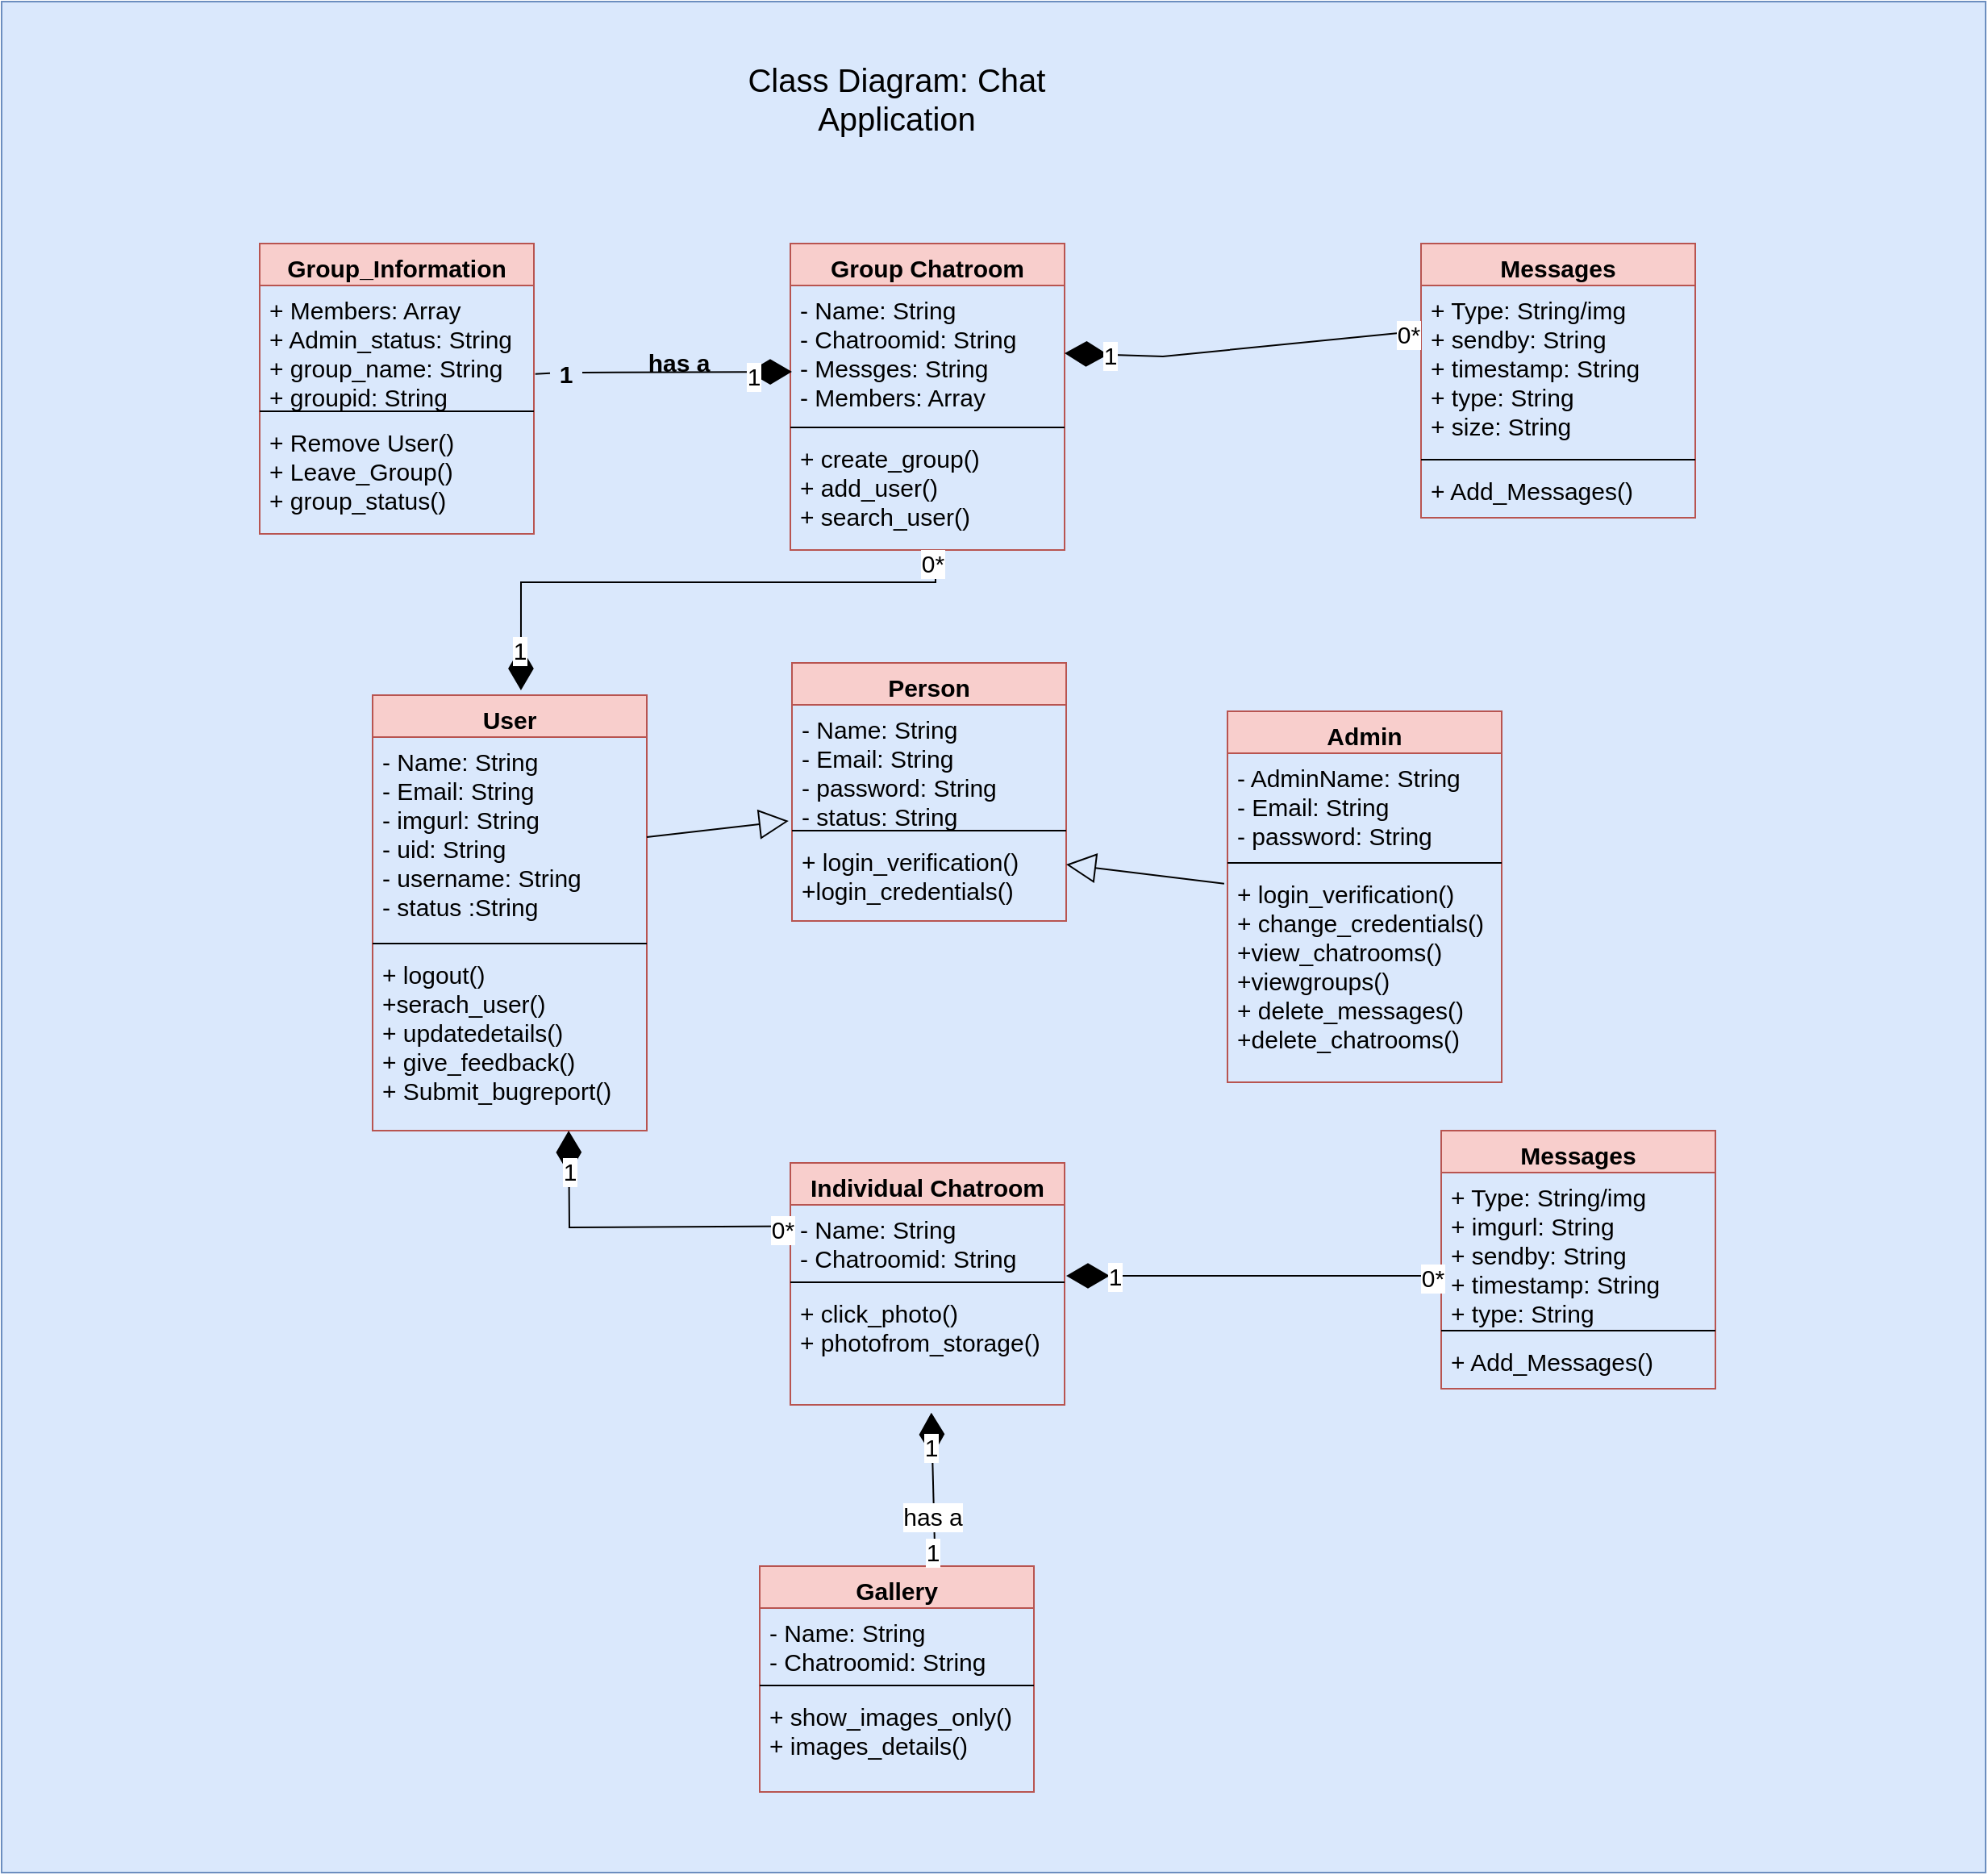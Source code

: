 <mxfile version="16.4.8" type="device"><diagram id="C5RBs43oDa-KdzZeNtuy" name="Page-1"><mxGraphModel dx="2424" dy="1998" grid="1" gridSize="10" guides="1" tooltips="1" connect="1" arrows="1" fold="1" page="1" pageScale="1" pageWidth="827" pageHeight="1169" math="0" shadow="0"><root><mxCell id="WIyWlLk6GJQsqaUBKTNV-0"/><mxCell id="WIyWlLk6GJQsqaUBKTNV-1" parent="WIyWlLk6GJQsqaUBKTNV-0"/><mxCell id="4iAH8ZpPlBH7Y-OjFs2E-94" value="" style="rounded=0;whiteSpace=wrap;html=1;fontSize=15;fillColor=#dae8fc;strokeColor=#6c8ebf;" vertex="1" parent="WIyWlLk6GJQsqaUBKTNV-1"><mxGeometry x="-160" y="-240" width="1230" height="1160" as="geometry"/></mxCell><mxCell id="4iAH8ZpPlBH7Y-OjFs2E-0" value="Person" style="swimlane;fontStyle=1;align=center;verticalAlign=top;childLayout=stackLayout;horizontal=1;startSize=26;horizontalStack=0;resizeParent=1;resizeParentMax=0;resizeLast=0;collapsible=1;marginBottom=0;fontSize=15;fillColor=#f8cecc;strokeColor=#b85450;" vertex="1" parent="WIyWlLk6GJQsqaUBKTNV-1"><mxGeometry x="330" y="170" width="170" height="160" as="geometry"/></mxCell><mxCell id="4iAH8ZpPlBH7Y-OjFs2E-1" value="- Name: String&#10;- Email: String&#10;- password: String&#10;- status: String" style="text;strokeColor=none;fillColor=none;align=left;verticalAlign=top;spacingLeft=4;spacingRight=4;overflow=hidden;rotatable=0;points=[[0,0.5],[1,0.5]];portConstraint=eastwest;fontSize=15;" vertex="1" parent="4iAH8ZpPlBH7Y-OjFs2E-0"><mxGeometry y="26" width="170" height="74" as="geometry"/></mxCell><mxCell id="4iAH8ZpPlBH7Y-OjFs2E-2" value="" style="line;strokeWidth=1;fillColor=none;align=left;verticalAlign=middle;spacingTop=-1;spacingLeft=3;spacingRight=3;rotatable=0;labelPosition=right;points=[];portConstraint=eastwest;fontSize=15;" vertex="1" parent="4iAH8ZpPlBH7Y-OjFs2E-0"><mxGeometry y="100" width="170" height="8" as="geometry"/></mxCell><mxCell id="4iAH8ZpPlBH7Y-OjFs2E-3" value="+ login_verification()&#10;+login_credentials()" style="text;strokeColor=none;fillColor=none;align=left;verticalAlign=top;spacingLeft=4;spacingRight=4;overflow=hidden;rotatable=0;points=[[0,0.5],[1,0.5]];portConstraint=eastwest;fontSize=15;" vertex="1" parent="4iAH8ZpPlBH7Y-OjFs2E-0"><mxGeometry y="108" width="170" height="52" as="geometry"/></mxCell><mxCell id="4iAH8ZpPlBH7Y-OjFs2E-4" value="User" style="swimlane;fontStyle=1;align=center;verticalAlign=top;childLayout=stackLayout;horizontal=1;startSize=26;horizontalStack=0;resizeParent=1;resizeParentMax=0;resizeLast=0;collapsible=1;marginBottom=0;fontSize=15;fillColor=#f8cecc;strokeColor=#b85450;" vertex="1" parent="WIyWlLk6GJQsqaUBKTNV-1"><mxGeometry x="70" y="190" width="170" height="270" as="geometry"/></mxCell><mxCell id="4iAH8ZpPlBH7Y-OjFs2E-5" value="- Name: String&#10;- Email: String&#10;- imgurl: String&#10;- uid: String&#10;- username: String&#10;- status :String" style="text;strokeColor=none;fillColor=none;align=left;verticalAlign=top;spacingLeft=4;spacingRight=4;overflow=hidden;rotatable=0;points=[[0,0.5],[1,0.5]];portConstraint=eastwest;fontSize=15;" vertex="1" parent="4iAH8ZpPlBH7Y-OjFs2E-4"><mxGeometry y="26" width="170" height="124" as="geometry"/></mxCell><mxCell id="4iAH8ZpPlBH7Y-OjFs2E-6" value="" style="line;strokeWidth=1;fillColor=none;align=left;verticalAlign=middle;spacingTop=-1;spacingLeft=3;spacingRight=3;rotatable=0;labelPosition=right;points=[];portConstraint=eastwest;fontSize=15;" vertex="1" parent="4iAH8ZpPlBH7Y-OjFs2E-4"><mxGeometry y="150" width="170" height="8" as="geometry"/></mxCell><mxCell id="4iAH8ZpPlBH7Y-OjFs2E-7" value="+ logout()&#10;+serach_user()&#10;+ updatedetails()&#10;+ give_feedback()&#10;+ Submit_bugreport()" style="text;strokeColor=none;fillColor=none;align=left;verticalAlign=top;spacingLeft=4;spacingRight=4;overflow=hidden;rotatable=0;points=[[0,0.5],[1,0.5]];portConstraint=eastwest;fontSize=15;" vertex="1" parent="4iAH8ZpPlBH7Y-OjFs2E-4"><mxGeometry y="158" width="170" height="112" as="geometry"/></mxCell><mxCell id="4iAH8ZpPlBH7Y-OjFs2E-8" value="Admin" style="swimlane;fontStyle=1;align=center;verticalAlign=top;childLayout=stackLayout;horizontal=1;startSize=26;horizontalStack=0;resizeParent=1;resizeParentMax=0;resizeLast=0;collapsible=1;marginBottom=0;fontSize=15;fillColor=#f8cecc;strokeColor=#b85450;" vertex="1" parent="WIyWlLk6GJQsqaUBKTNV-1"><mxGeometry x="600" y="200" width="170" height="230" as="geometry"/></mxCell><mxCell id="4iAH8ZpPlBH7Y-OjFs2E-9" value="- AdminName: String&#10;- Email: String&#10;- password: String" style="text;strokeColor=none;fillColor=none;align=left;verticalAlign=top;spacingLeft=4;spacingRight=4;overflow=hidden;rotatable=0;points=[[0,0.5],[1,0.5]];portConstraint=eastwest;fontSize=15;" vertex="1" parent="4iAH8ZpPlBH7Y-OjFs2E-8"><mxGeometry y="26" width="170" height="64" as="geometry"/></mxCell><mxCell id="4iAH8ZpPlBH7Y-OjFs2E-10" value="" style="line;strokeWidth=1;fillColor=none;align=left;verticalAlign=middle;spacingTop=-1;spacingLeft=3;spacingRight=3;rotatable=0;labelPosition=right;points=[];portConstraint=eastwest;fontSize=15;" vertex="1" parent="4iAH8ZpPlBH7Y-OjFs2E-8"><mxGeometry y="90" width="170" height="8" as="geometry"/></mxCell><mxCell id="4iAH8ZpPlBH7Y-OjFs2E-11" value="+ login_verification()&#10;+ change_credentials()&#10;+view_chatrooms()&#10;+viewgroups()&#10;+ delete_messages()&#10;+delete_chatrooms()" style="text;strokeColor=none;fillColor=none;align=left;verticalAlign=top;spacingLeft=4;spacingRight=4;overflow=hidden;rotatable=0;points=[[0,0.5],[1,0.5]];portConstraint=eastwest;fontSize=15;" vertex="1" parent="4iAH8ZpPlBH7Y-OjFs2E-8"><mxGeometry y="98" width="170" height="132" as="geometry"/></mxCell><mxCell id="4iAH8ZpPlBH7Y-OjFs2E-12" value="Individual Chatroom" style="swimlane;fontStyle=1;align=center;verticalAlign=top;childLayout=stackLayout;horizontal=1;startSize=26;horizontalStack=0;resizeParent=1;resizeParentMax=0;resizeLast=0;collapsible=1;marginBottom=0;fontSize=15;fillColor=#f8cecc;strokeColor=#b85450;" vertex="1" parent="WIyWlLk6GJQsqaUBKTNV-1"><mxGeometry x="329" y="480" width="170" height="150" as="geometry"/></mxCell><mxCell id="4iAH8ZpPlBH7Y-OjFs2E-13" value="- Name: String&#10;- Chatroomid: String" style="text;align=left;verticalAlign=top;spacingLeft=4;spacingRight=4;overflow=hidden;rotatable=0;points=[[0,0.5],[1,0.5]];portConstraint=eastwest;fontSize=15;" vertex="1" parent="4iAH8ZpPlBH7Y-OjFs2E-12"><mxGeometry y="26" width="170" height="44" as="geometry"/></mxCell><mxCell id="4iAH8ZpPlBH7Y-OjFs2E-14" value="" style="line;strokeWidth=1;fillColor=none;align=left;verticalAlign=middle;spacingTop=-1;spacingLeft=3;spacingRight=3;rotatable=0;labelPosition=right;points=[];portConstraint=eastwest;fontSize=15;" vertex="1" parent="4iAH8ZpPlBH7Y-OjFs2E-12"><mxGeometry y="70" width="170" height="8" as="geometry"/></mxCell><mxCell id="4iAH8ZpPlBH7Y-OjFs2E-15" value="+ click_photo()&#10;+ photofrom_storage()" style="text;align=left;verticalAlign=top;spacingLeft=4;spacingRight=4;overflow=hidden;rotatable=0;points=[[0,0.5],[1,0.5]];portConstraint=eastwest;fontSize=15;" vertex="1" parent="4iAH8ZpPlBH7Y-OjFs2E-12"><mxGeometry y="78" width="170" height="72" as="geometry"/></mxCell><mxCell id="4iAH8ZpPlBH7Y-OjFs2E-16" value="Group Chatroom" style="swimlane;fontStyle=1;align=center;verticalAlign=top;childLayout=stackLayout;horizontal=1;startSize=26;horizontalStack=0;resizeParent=1;resizeParentMax=0;resizeLast=0;collapsible=1;marginBottom=0;fontSize=15;fillColor=#f8cecc;strokeColor=#b85450;" vertex="1" parent="WIyWlLk6GJQsqaUBKTNV-1"><mxGeometry x="329" y="-90" width="170" height="190" as="geometry"/></mxCell><mxCell id="4iAH8ZpPlBH7Y-OjFs2E-17" value="- Name: String&#10;- Chatroomid: String&#10;- Messges: String&#10;- Members: Array&#10;" style="text;strokeColor=none;fillColor=none;align=left;verticalAlign=top;spacingLeft=4;spacingRight=4;overflow=hidden;rotatable=0;points=[[0,0.5],[1,0.5]];portConstraint=eastwest;fontSize=15;" vertex="1" parent="4iAH8ZpPlBH7Y-OjFs2E-16"><mxGeometry y="26" width="170" height="84" as="geometry"/></mxCell><mxCell id="4iAH8ZpPlBH7Y-OjFs2E-18" value="" style="line;strokeWidth=1;fillColor=none;align=left;verticalAlign=middle;spacingTop=-1;spacingLeft=3;spacingRight=3;rotatable=0;labelPosition=right;points=[];portConstraint=eastwest;fontSize=15;" vertex="1" parent="4iAH8ZpPlBH7Y-OjFs2E-16"><mxGeometry y="110" width="170" height="8" as="geometry"/></mxCell><mxCell id="4iAH8ZpPlBH7Y-OjFs2E-19" value="+ create_group()&#10;+ add_user()&#10;+ search_user()" style="text;strokeColor=none;fillColor=none;align=left;verticalAlign=top;spacingLeft=4;spacingRight=4;overflow=hidden;rotatable=0;points=[[0,0.5],[1,0.5]];portConstraint=eastwest;fontSize=15;" vertex="1" parent="4iAH8ZpPlBH7Y-OjFs2E-16"><mxGeometry y="118" width="170" height="72" as="geometry"/></mxCell><mxCell id="4iAH8ZpPlBH7Y-OjFs2E-20" value="Messages" style="swimlane;fontStyle=1;align=center;verticalAlign=top;childLayout=stackLayout;horizontal=1;startSize=26;horizontalStack=0;resizeParent=1;resizeParentMax=0;resizeLast=0;collapsible=1;marginBottom=0;fontSize=15;fillColor=#f8cecc;strokeColor=#b85450;" vertex="1" parent="WIyWlLk6GJQsqaUBKTNV-1"><mxGeometry x="732.5" y="460" width="170" height="160" as="geometry"/></mxCell><mxCell id="4iAH8ZpPlBH7Y-OjFs2E-21" value="+ Type: String/img&#10;+ imgurl: String&#10;+ sendby: String&#10;+ timestamp: String&#10;+ type: String&#10;+ size: String" style="text;align=left;verticalAlign=top;spacingLeft=4;spacingRight=4;overflow=hidden;rotatable=0;points=[[0,0.5],[1,0.5]];portConstraint=eastwest;fontSize=15;" vertex="1" parent="4iAH8ZpPlBH7Y-OjFs2E-20"><mxGeometry y="26" width="170" height="94" as="geometry"/></mxCell><mxCell id="4iAH8ZpPlBH7Y-OjFs2E-22" value="" style="line;strokeWidth=1;fillColor=none;align=left;verticalAlign=middle;spacingTop=-1;spacingLeft=3;spacingRight=3;rotatable=0;labelPosition=right;points=[];portConstraint=eastwest;fontSize=15;" vertex="1" parent="4iAH8ZpPlBH7Y-OjFs2E-20"><mxGeometry y="120" width="170" height="8" as="geometry"/></mxCell><mxCell id="4iAH8ZpPlBH7Y-OjFs2E-23" value="+ Add_Messages()" style="text;strokeColor=none;fillColor=none;align=left;verticalAlign=top;spacingLeft=4;spacingRight=4;overflow=hidden;rotatable=0;points=[[0,0.5],[1,0.5]];portConstraint=eastwest;fontSize=15;" vertex="1" parent="4iAH8ZpPlBH7Y-OjFs2E-20"><mxGeometry y="128" width="170" height="32" as="geometry"/></mxCell><mxCell id="4iAH8ZpPlBH7Y-OjFs2E-24" value="Messages" style="swimlane;fontStyle=1;align=center;verticalAlign=top;childLayout=stackLayout;horizontal=1;startSize=26;horizontalStack=0;resizeParent=1;resizeParentMax=0;resizeLast=0;collapsible=1;marginBottom=0;fontSize=15;fillColor=#f8cecc;strokeColor=#b85450;" vertex="1" parent="WIyWlLk6GJQsqaUBKTNV-1"><mxGeometry x="720" y="-90" width="170" height="170" as="geometry"/></mxCell><mxCell id="4iAH8ZpPlBH7Y-OjFs2E-25" value="+ Type: String/img&#10;+ sendby: String&#10;+ timestamp: String&#10;+ type: String&#10;+ size: String" style="text;strokeColor=none;fillColor=none;align=left;verticalAlign=top;spacingLeft=4;spacingRight=4;overflow=hidden;rotatable=0;points=[[0,0.5],[1,0.5]];portConstraint=eastwest;fontSize=15;" vertex="1" parent="4iAH8ZpPlBH7Y-OjFs2E-24"><mxGeometry y="26" width="170" height="104" as="geometry"/></mxCell><mxCell id="4iAH8ZpPlBH7Y-OjFs2E-26" value="" style="line;strokeWidth=1;fillColor=none;align=left;verticalAlign=middle;spacingTop=-1;spacingLeft=3;spacingRight=3;rotatable=0;labelPosition=right;points=[];portConstraint=eastwest;fontSize=15;" vertex="1" parent="4iAH8ZpPlBH7Y-OjFs2E-24"><mxGeometry y="130" width="170" height="8" as="geometry"/></mxCell><mxCell id="4iAH8ZpPlBH7Y-OjFs2E-27" value="+ Add_Messages()" style="text;strokeColor=none;fillColor=none;align=left;verticalAlign=top;spacingLeft=4;spacingRight=4;overflow=hidden;rotatable=0;points=[[0,0.5],[1,0.5]];portConstraint=eastwest;fontSize=15;" vertex="1" parent="4iAH8ZpPlBH7Y-OjFs2E-24"><mxGeometry y="138" width="170" height="32" as="geometry"/></mxCell><mxCell id="4iAH8ZpPlBH7Y-OjFs2E-28" value="Group_Information" style="swimlane;fontStyle=1;align=center;verticalAlign=top;childLayout=stackLayout;horizontal=1;startSize=26;horizontalStack=0;resizeParent=1;resizeParentMax=0;resizeLast=0;collapsible=1;marginBottom=0;fontSize=15;fillColor=#f8cecc;strokeColor=#b85450;" vertex="1" parent="WIyWlLk6GJQsqaUBKTNV-1"><mxGeometry y="-90" width="170" height="180" as="geometry"/></mxCell><mxCell id="4iAH8ZpPlBH7Y-OjFs2E-29" value="+ Members: Array&#10;+ Admin_status: String&#10;+ group_name: String&#10;+ groupid: String" style="text;strokeColor=none;fillColor=none;align=left;verticalAlign=top;spacingLeft=4;spacingRight=4;overflow=hidden;rotatable=0;points=[[0,0.5],[1,0.5]];portConstraint=eastwest;fontSize=15;" vertex="1" parent="4iAH8ZpPlBH7Y-OjFs2E-28"><mxGeometry y="26" width="170" height="74" as="geometry"/></mxCell><mxCell id="4iAH8ZpPlBH7Y-OjFs2E-30" value="" style="line;strokeWidth=1;fillColor=none;align=left;verticalAlign=middle;spacingTop=-1;spacingLeft=3;spacingRight=3;rotatable=0;labelPosition=right;points=[];portConstraint=eastwest;fontSize=15;" vertex="1" parent="4iAH8ZpPlBH7Y-OjFs2E-28"><mxGeometry y="100" width="170" height="8" as="geometry"/></mxCell><mxCell id="4iAH8ZpPlBH7Y-OjFs2E-31" value="+ Remove User()&#10;+ Leave_Group()&#10;+ group_status()" style="text;strokeColor=none;fillColor=none;align=left;verticalAlign=top;spacingLeft=4;spacingRight=4;overflow=hidden;rotatable=0;points=[[0,0.5],[1,0.5]];portConstraint=eastwest;fontSize=15;" vertex="1" parent="4iAH8ZpPlBH7Y-OjFs2E-28"><mxGeometry y="108" width="170" height="72" as="geometry"/></mxCell><mxCell id="4iAH8ZpPlBH7Y-OjFs2E-36" value="" style="endArrow=block;endSize=16;endFill=0;html=1;rounded=0;exitX=1;exitY=0.5;exitDx=0;exitDy=0;entryX=-0.012;entryY=0.973;entryDx=0;entryDy=0;entryPerimeter=0;fontSize=15;" edge="1" parent="WIyWlLk6GJQsqaUBKTNV-1" source="4iAH8ZpPlBH7Y-OjFs2E-5" target="4iAH8ZpPlBH7Y-OjFs2E-1"><mxGeometry width="160" relative="1" as="geometry"><mxPoint x="350" y="140" as="sourcePoint"/><mxPoint x="510" y="140" as="targetPoint"/></mxGeometry></mxCell><mxCell id="4iAH8ZpPlBH7Y-OjFs2E-37" value="" style="endArrow=block;endSize=16;endFill=0;html=1;rounded=0;exitX=-0.012;exitY=0.067;exitDx=0;exitDy=0;exitPerimeter=0;fontSize=15;" edge="1" parent="WIyWlLk6GJQsqaUBKTNV-1" source="4iAH8ZpPlBH7Y-OjFs2E-11"><mxGeometry width="160" relative="1" as="geometry"><mxPoint x="490" y="360" as="sourcePoint"/><mxPoint x="500" y="295" as="targetPoint"/></mxGeometry></mxCell><mxCell id="4iAH8ZpPlBH7Y-OjFs2E-43" value="" style="endArrow=diamondThin;endFill=1;endSize=24;html=1;rounded=0;startArrow=none;fontSize=15;" edge="1" parent="WIyWlLk6GJQsqaUBKTNV-1" source="4iAH8ZpPlBH7Y-OjFs2E-46"><mxGeometry width="160" relative="1" as="geometry"><mxPoint x="170" y="-10.5" as="sourcePoint"/><mxPoint x="330" y="-10.5" as="targetPoint"/></mxGeometry></mxCell><mxCell id="4iAH8ZpPlBH7Y-OjFs2E-44" value="1" style="edgeLabel;html=1;align=center;verticalAlign=middle;resizable=0;points=[];fontSize=15;" vertex="1" connectable="0" parent="4iAH8ZpPlBH7Y-OjFs2E-43"><mxGeometry x="0.62" y="-2" relative="1" as="geometry"><mxPoint as="offset"/></mxGeometry></mxCell><mxCell id="4iAH8ZpPlBH7Y-OjFs2E-46" value="1" style="text;align=center;fontStyle=1;verticalAlign=middle;spacingLeft=3;spacingRight=3;strokeColor=none;rotatable=0;points=[[0,0.5],[1,0.5]];portConstraint=eastwest;fontSize=15;" vertex="1" parent="WIyWlLk6GJQsqaUBKTNV-1"><mxGeometry x="180" y="-20" width="20" height="20" as="geometry"/></mxCell><mxCell id="4iAH8ZpPlBH7Y-OjFs2E-47" value="" style="endArrow=none;endFill=1;endSize=24;html=1;rounded=0;exitX=1.005;exitY=0.741;exitDx=0;exitDy=0;exitPerimeter=0;fontSize=15;" edge="1" parent="WIyWlLk6GJQsqaUBKTNV-1" source="4iAH8ZpPlBH7Y-OjFs2E-29" target="4iAH8ZpPlBH7Y-OjFs2E-46"><mxGeometry width="160" relative="1" as="geometry"><mxPoint x="190.85" y="-9.166" as="sourcePoint"/><mxPoint x="330" y="-10.5" as="targetPoint"/></mxGeometry></mxCell><mxCell id="4iAH8ZpPlBH7Y-OjFs2E-49" value="has a" style="text;align=center;fontStyle=1;verticalAlign=middle;spacingLeft=3;spacingRight=3;strokeColor=none;rotatable=0;points=[[0,0.5],[1,0.5]];portConstraint=eastwest;fontSize=15;" vertex="1" parent="WIyWlLk6GJQsqaUBKTNV-1"><mxGeometry x="220" y="-30" width="80" height="26" as="geometry"/></mxCell><mxCell id="4iAH8ZpPlBH7Y-OjFs2E-50" value="Gallery" style="swimlane;fontStyle=1;align=center;verticalAlign=top;childLayout=stackLayout;horizontal=1;startSize=26;horizontalStack=0;resizeParent=1;resizeParentMax=0;resizeLast=0;collapsible=1;marginBottom=0;fontSize=15;fillColor=#f8cecc;strokeColor=#b85450;" vertex="1" parent="WIyWlLk6GJQsqaUBKTNV-1"><mxGeometry x="310" y="730" width="170" height="140" as="geometry"/></mxCell><mxCell id="4iAH8ZpPlBH7Y-OjFs2E-51" value="- Name: String&#10;- Chatroomid: String" style="text;align=left;verticalAlign=top;spacingLeft=4;spacingRight=4;overflow=hidden;rotatable=0;points=[[0,0.5],[1,0.5]];portConstraint=eastwest;fontSize=15;" vertex="1" parent="4iAH8ZpPlBH7Y-OjFs2E-50"><mxGeometry y="26" width="170" height="44" as="geometry"/></mxCell><mxCell id="4iAH8ZpPlBH7Y-OjFs2E-52" value="" style="line;strokeWidth=1;fillColor=none;align=left;verticalAlign=middle;spacingTop=-1;spacingLeft=3;spacingRight=3;rotatable=0;labelPosition=right;points=[];portConstraint=eastwest;fontSize=15;" vertex="1" parent="4iAH8ZpPlBH7Y-OjFs2E-50"><mxGeometry y="70" width="170" height="8" as="geometry"/></mxCell><mxCell id="4iAH8ZpPlBH7Y-OjFs2E-53" value="+ show_images_only()&#10;+ images_details()" style="text;strokeColor=none;fillColor=none;align=left;verticalAlign=top;spacingLeft=4;spacingRight=4;overflow=hidden;rotatable=0;points=[[0,0.5],[1,0.5]];portConstraint=eastwest;fontSize=15;" vertex="1" parent="4iAH8ZpPlBH7Y-OjFs2E-50"><mxGeometry y="78" width="170" height="62" as="geometry"/></mxCell><mxCell id="4iAH8ZpPlBH7Y-OjFs2E-58" value="" style="endArrow=diamondThin;endFill=1;endSize=24;html=1;rounded=0;entryX=0.514;entryY=1.067;entryDx=0;entryDy=0;entryPerimeter=0;exitX=0.64;exitY=-0.007;exitDx=0;exitDy=0;exitPerimeter=0;fontSize=15;" edge="1" parent="WIyWlLk6GJQsqaUBKTNV-1" source="4iAH8ZpPlBH7Y-OjFs2E-50" target="4iAH8ZpPlBH7Y-OjFs2E-15"><mxGeometry width="160" relative="1" as="geometry"><mxPoint x="280" y="690" as="sourcePoint"/><mxPoint x="440" y="690" as="targetPoint"/></mxGeometry></mxCell><mxCell id="4iAH8ZpPlBH7Y-OjFs2E-59" value="1" style="edgeLabel;html=1;align=center;verticalAlign=middle;resizable=0;points=[];fontSize=15;" vertex="1" connectable="0" parent="4iAH8ZpPlBH7Y-OjFs2E-58"><mxGeometry x="0.547" y="1" relative="1" as="geometry"><mxPoint as="offset"/></mxGeometry></mxCell><mxCell id="4iAH8ZpPlBH7Y-OjFs2E-60" value="1" style="edgeLabel;html=1;align=center;verticalAlign=middle;resizable=0;points=[];fontSize=15;" vertex="1" connectable="0" parent="4iAH8ZpPlBH7Y-OjFs2E-58"><mxGeometry x="-0.821" y="2" relative="1" as="geometry"><mxPoint as="offset"/></mxGeometry></mxCell><mxCell id="4iAH8ZpPlBH7Y-OjFs2E-61" value="has a" style="edgeLabel;html=1;align=center;verticalAlign=middle;resizable=0;points=[];fontSize=15;" vertex="1" connectable="0" parent="4iAH8ZpPlBH7Y-OjFs2E-58"><mxGeometry x="-0.35" y="1" relative="1" as="geometry"><mxPoint as="offset"/></mxGeometry></mxCell><mxCell id="4iAH8ZpPlBH7Y-OjFs2E-62" value="" style="endArrow=diamondThin;endFill=1;endSize=24;html=1;rounded=0;entryX=0.715;entryY=1;entryDx=0;entryDy=0;entryPerimeter=0;exitX=-0.002;exitY=0.302;exitDx=0;exitDy=0;exitPerimeter=0;fontSize=15;" edge="1" parent="WIyWlLk6GJQsqaUBKTNV-1" source="4iAH8ZpPlBH7Y-OjFs2E-13" target="4iAH8ZpPlBH7Y-OjFs2E-7"><mxGeometry width="160" relative="1" as="geometry"><mxPoint x="250" y="530" as="sourcePoint"/><mxPoint x="560" y="500" as="targetPoint"/><Array as="points"><mxPoint x="192" y="520"/></Array></mxGeometry></mxCell><mxCell id="4iAH8ZpPlBH7Y-OjFs2E-66" value="1" style="edgeLabel;html=1;align=center;verticalAlign=middle;resizable=0;points=[];fontSize=15;" vertex="1" connectable="0" parent="4iAH8ZpPlBH7Y-OjFs2E-62"><mxGeometry x="0.744" relative="1" as="geometry"><mxPoint as="offset"/></mxGeometry></mxCell><mxCell id="4iAH8ZpPlBH7Y-OjFs2E-67" value="0*" style="edgeLabel;html=1;align=center;verticalAlign=middle;resizable=0;points=[];fontSize=15;" vertex="1" connectable="0" parent="4iAH8ZpPlBH7Y-OjFs2E-62"><mxGeometry x="-0.953" y="1" relative="1" as="geometry"><mxPoint as="offset"/></mxGeometry></mxCell><mxCell id="4iAH8ZpPlBH7Y-OjFs2E-63" value="" style="endArrow=diamondThin;endFill=1;endSize=24;html=1;rounded=0;entryX=0.541;entryY=-0.011;entryDx=0;entryDy=0;entryPerimeter=0;exitX=0.529;exitY=1.01;exitDx=0;exitDy=0;exitPerimeter=0;fontSize=15;" edge="1" parent="WIyWlLk6GJQsqaUBKTNV-1" source="4iAH8ZpPlBH7Y-OjFs2E-19" target="4iAH8ZpPlBH7Y-OjFs2E-4"><mxGeometry width="160" relative="1" as="geometry"><mxPoint x="400" y="160" as="sourcePoint"/><mxPoint x="560" y="160" as="targetPoint"/><Array as="points"><mxPoint x="419" y="120"/><mxPoint x="162" y="120"/></Array></mxGeometry></mxCell><mxCell id="4iAH8ZpPlBH7Y-OjFs2E-64" value="1" style="edgeLabel;html=1;align=center;verticalAlign=middle;resizable=0;points=[];fontSize=15;" vertex="1" connectable="0" parent="4iAH8ZpPlBH7Y-OjFs2E-63"><mxGeometry x="0.852" y="-1" relative="1" as="geometry"><mxPoint as="offset"/></mxGeometry></mxCell><mxCell id="4iAH8ZpPlBH7Y-OjFs2E-65" value="0*" style="edgeLabel;html=1;align=center;verticalAlign=middle;resizable=0;points=[];fontSize=15;" vertex="1" connectable="0" parent="4iAH8ZpPlBH7Y-OjFs2E-63"><mxGeometry x="-0.959" y="-2" relative="1" as="geometry"><mxPoint as="offset"/></mxGeometry></mxCell><mxCell id="4iAH8ZpPlBH7Y-OjFs2E-68" value="" style="endArrow=diamondThin;endFill=1;endSize=24;html=1;rounded=0;entryX=0.715;entryY=1;entryDx=0;entryDy=0;entryPerimeter=0;exitX=0;exitY=0.681;exitDx=0;exitDy=0;exitPerimeter=0;fontSize=15;" edge="1" parent="WIyWlLk6GJQsqaUBKTNV-1" source="4iAH8ZpPlBH7Y-OjFs2E-21"><mxGeometry width="160" relative="1" as="geometry"><mxPoint x="637.11" y="659.288" as="sourcePoint"/><mxPoint x="500.0" y="550" as="targetPoint"/><Array as="points"><mxPoint x="540" y="550"/></Array></mxGeometry></mxCell><mxCell id="4iAH8ZpPlBH7Y-OjFs2E-69" value="1" style="edgeLabel;html=1;align=center;verticalAlign=middle;resizable=0;points=[];fontSize=15;" vertex="1" connectable="0" parent="4iAH8ZpPlBH7Y-OjFs2E-68"><mxGeometry x="0.744" relative="1" as="geometry"><mxPoint as="offset"/></mxGeometry></mxCell><mxCell id="4iAH8ZpPlBH7Y-OjFs2E-70" value="0*" style="edgeLabel;html=1;align=center;verticalAlign=middle;resizable=0;points=[];fontSize=15;" vertex="1" connectable="0" parent="4iAH8ZpPlBH7Y-OjFs2E-68"><mxGeometry x="-0.953" y="1" relative="1" as="geometry"><mxPoint as="offset"/></mxGeometry></mxCell><mxCell id="4iAH8ZpPlBH7Y-OjFs2E-71" value="" style="endArrow=diamondThin;endFill=1;endSize=24;html=1;rounded=0;entryX=1;entryY=0.5;entryDx=0;entryDy=0;exitX=-0.022;exitY=0.274;exitDx=0;exitDy=0;exitPerimeter=0;fontSize=15;" edge="1" parent="WIyWlLk6GJQsqaUBKTNV-1" source="4iAH8ZpPlBH7Y-OjFs2E-25" target="4iAH8ZpPlBH7Y-OjFs2E-17"><mxGeometry width="160" relative="1" as="geometry"><mxPoint x="637.11" y="49.288" as="sourcePoint"/><mxPoint x="500.0" y="-60" as="targetPoint"/><Array as="points"><mxPoint x="560" y="-20"/></Array></mxGeometry></mxCell><mxCell id="4iAH8ZpPlBH7Y-OjFs2E-72" value="1" style="edgeLabel;html=1;align=center;verticalAlign=middle;resizable=0;points=[];fontSize=15;" vertex="1" connectable="0" parent="4iAH8ZpPlBH7Y-OjFs2E-71"><mxGeometry x="0.744" relative="1" as="geometry"><mxPoint as="offset"/></mxGeometry></mxCell><mxCell id="4iAH8ZpPlBH7Y-OjFs2E-73" value="0*" style="edgeLabel;html=1;align=center;verticalAlign=middle;resizable=0;points=[];fontSize=15;" vertex="1" connectable="0" parent="4iAH8ZpPlBH7Y-OjFs2E-71"><mxGeometry x="-0.953" y="1" relative="1" as="geometry"><mxPoint as="offset"/></mxGeometry></mxCell><mxCell id="4iAH8ZpPlBH7Y-OjFs2E-95" value="&lt;font style=&quot;font-size: 20px&quot;&gt;Class Diagram: Chat Application&lt;/font&gt;" style="text;html=1;strokeColor=none;fillColor=none;align=center;verticalAlign=middle;whiteSpace=wrap;rounded=0;fontSize=15;" vertex="1" parent="WIyWlLk6GJQsqaUBKTNV-1"><mxGeometry x="270" y="-210" width="250" height="60" as="geometry"/></mxCell></root></mxGraphModel></diagram></mxfile>